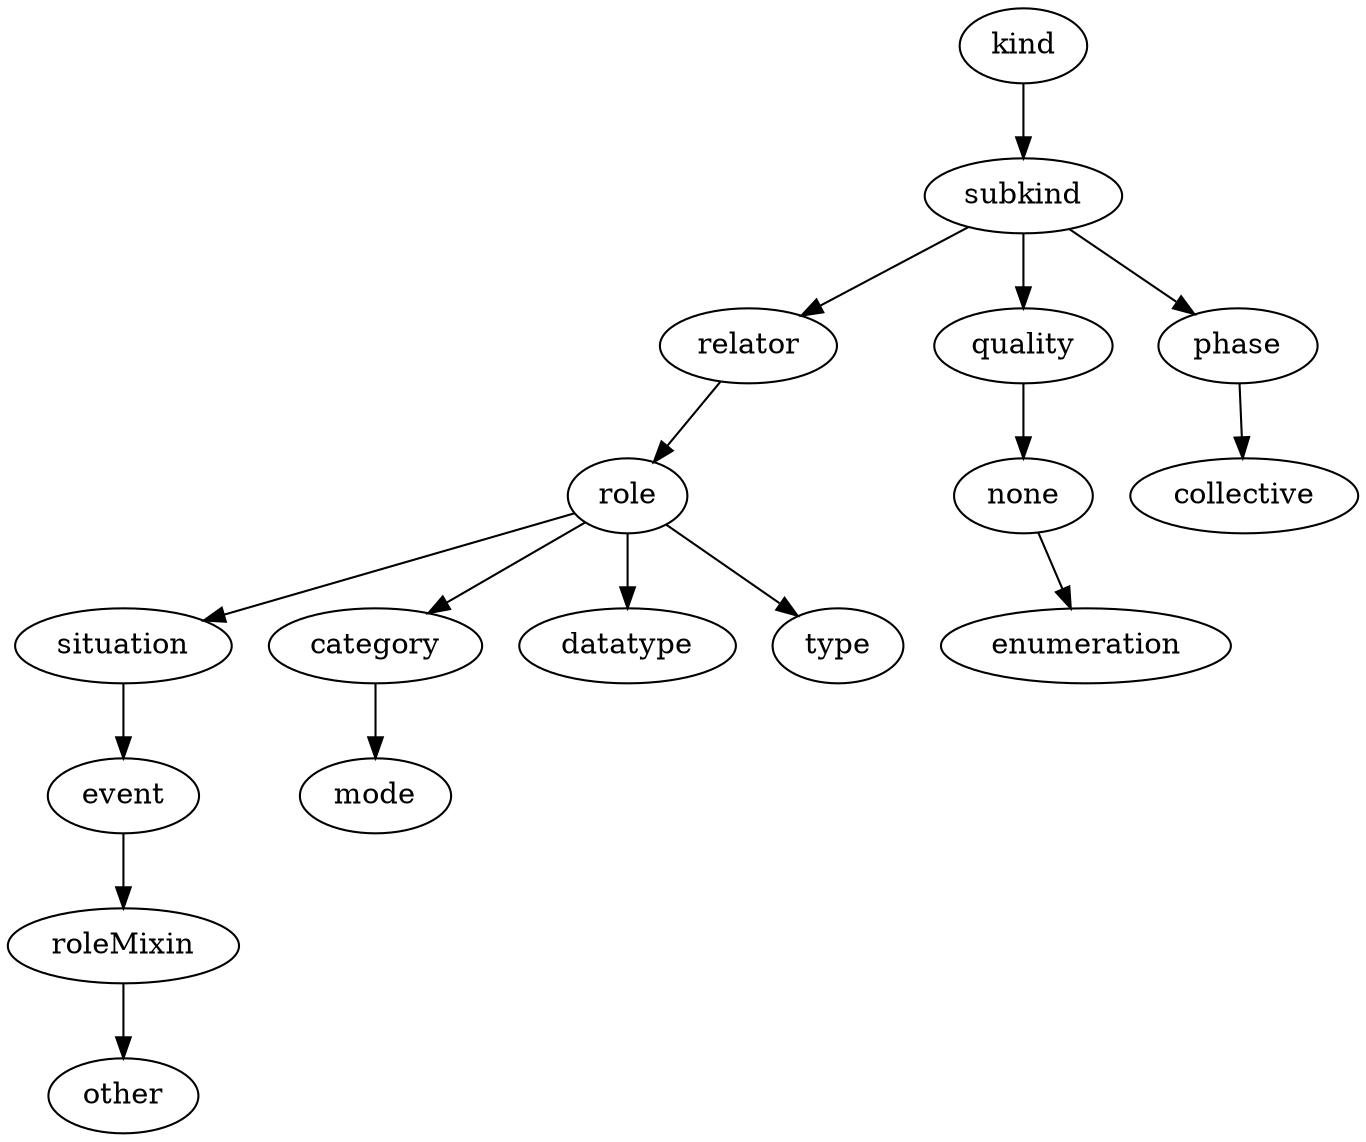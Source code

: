 strict digraph  {
kind;
subkind;
relator;
quality;
phase;
role;
situation;
category;
datatype;
type;
collective;
event;
roleMixin;
other;
mode;
none;
enumeration;
kind -> subkind;
subkind -> relator;
subkind -> quality;
subkind -> phase;
relator -> role;
quality -> none;
phase -> collective;
role -> situation;
role -> category;
role -> datatype;
role -> type;
situation -> event;
category -> mode;
event -> roleMixin;
roleMixin -> other;
none -> enumeration;
}
